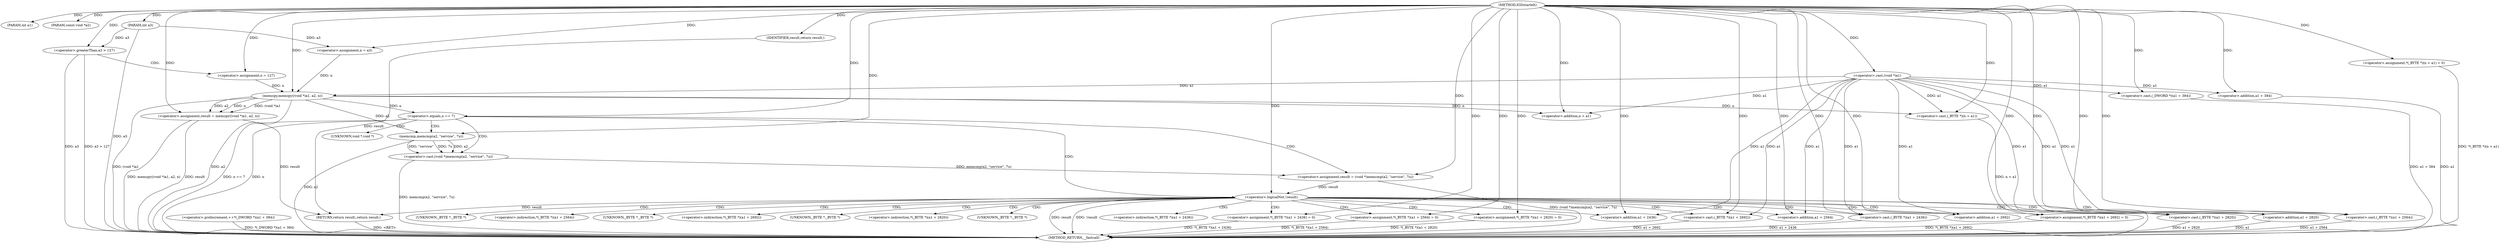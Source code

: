 digraph IGDstartelt {  
"1000103" [label = "(METHOD,IGDstartelt)" ]
"1000194" [label = "(METHOD_RETURN,__fastcall)" ]
"1000104" [label = "(PARAM,int a1)" ]
"1000105" [label = "(PARAM,const void *a2)" ]
"1000106" [label = "(PARAM,int a3)" ]
"1000110" [label = "(<operator>.assignment,n = a3)" ]
"1000114" [label = "(<operator>.greaterThan,a3 > 127)" ]
"1000117" [label = "(<operator>.assignment,n = 127)" ]
"1000120" [label = "(<operator>.assignment,result = memcpy((void *)a1, a2, n))" ]
"1000122" [label = "(memcpy,memcpy((void *)a1, a2, n))" ]
"1000123" [label = "(<operator>.cast,(void *)a1)" ]
"1000128" [label = "(<operator>.assignment,*(_BYTE *)(n + a1) = 0)" ]
"1000130" [label = "(<operator>.cast,(_BYTE *)(n + a1))" ]
"1000132" [label = "(<operator>.addition,n + a1)" ]
"1000136" [label = "(<operator>.preIncrement,++*(_DWORD *)(a1 + 384))" ]
"1000138" [label = "(<operator>.cast,(_DWORD *)(a1 + 384))" ]
"1000140" [label = "(<operator>.addition,a1 + 384)" ]
"1000144" [label = "(<operator>.equals,n == 7)" ]
"1000148" [label = "(<operator>.assignment,result = (void *)memcmp(a2, \"service\", 7u))" ]
"1000150" [label = "(<operator>.cast,(void *)memcmp(a2, \"service\", 7u))" ]
"1000152" [label = "(memcmp,memcmp(a2, \"service\", 7u))" ]
"1000157" [label = "(<operator>.logicalNot,!result)" ]
"1000160" [label = "(<operator>.assignment,*(_BYTE *)(a1 + 2436) = 0)" ]
"1000162" [label = "(<operator>.cast,(_BYTE *)(a1 + 2436))" ]
"1000164" [label = "(<operator>.addition,a1 + 2436)" ]
"1000168" [label = "(<operator>.assignment,*(_BYTE *)(a1 + 2564) = 0)" ]
"1000170" [label = "(<operator>.cast,(_BYTE *)(a1 + 2564))" ]
"1000172" [label = "(<operator>.addition,a1 + 2564)" ]
"1000176" [label = "(<operator>.assignment,*(_BYTE *)(a1 + 2692) = 0)" ]
"1000178" [label = "(<operator>.cast,(_BYTE *)(a1 + 2692))" ]
"1000180" [label = "(<operator>.addition,a1 + 2692)" ]
"1000184" [label = "(<operator>.assignment,*(_BYTE *)(a1 + 2820) = 0)" ]
"1000186" [label = "(<operator>.cast,(_BYTE *)(a1 + 2820))" ]
"1000188" [label = "(<operator>.addition,a1 + 2820)" ]
"1000192" [label = "(RETURN,return result;,return result;)" ]
"1000193" [label = "(IDENTIFIER,result,return result;)" ]
"1000151" [label = "(UNKNOWN,void *,void *)" ]
"1000161" [label = "(<operator>.indirection,*(_BYTE *)(a1 + 2436))" ]
"1000163" [label = "(UNKNOWN,_BYTE *,_BYTE *)" ]
"1000169" [label = "(<operator>.indirection,*(_BYTE *)(a1 + 2564))" ]
"1000171" [label = "(UNKNOWN,_BYTE *,_BYTE *)" ]
"1000177" [label = "(<operator>.indirection,*(_BYTE *)(a1 + 2692))" ]
"1000179" [label = "(UNKNOWN,_BYTE *,_BYTE *)" ]
"1000185" [label = "(<operator>.indirection,*(_BYTE *)(a1 + 2820))" ]
"1000187" [label = "(UNKNOWN,_BYTE *,_BYTE *)" ]
  "1000192" -> "1000194"  [ label = "DDG: <RET>"] 
  "1000162" -> "1000194"  [ label = "DDG: a1 + 2436"] 
  "1000188" -> "1000194"  [ label = "DDG: a1"] 
  "1000184" -> "1000194"  [ label = "DDG: *(_BYTE *)(a1 + 2820)"] 
  "1000186" -> "1000194"  [ label = "DDG: a1 + 2820"] 
  "1000114" -> "1000194"  [ label = "DDG: a3 > 127"] 
  "1000128" -> "1000194"  [ label = "DDG: *(_BYTE *)(n + a1)"] 
  "1000170" -> "1000194"  [ label = "DDG: a1 + 2564"] 
  "1000122" -> "1000194"  [ label = "DDG: (void *)a1"] 
  "1000144" -> "1000194"  [ label = "DDG: n == 7"] 
  "1000160" -> "1000194"  [ label = "DDG: *(_BYTE *)(a1 + 2436)"] 
  "1000120" -> "1000194"  [ label = "DDG: memcpy((void *)a1, a2, n)"] 
  "1000157" -> "1000194"  [ label = "DDG: !result"] 
  "1000150" -> "1000194"  [ label = "DDG: memcmp(a2, \"service\", 7u)"] 
  "1000120" -> "1000194"  [ label = "DDG: result"] 
  "1000136" -> "1000194"  [ label = "DDG: *(_DWORD *)(a1 + 384)"] 
  "1000152" -> "1000194"  [ label = "DDG: a2"] 
  "1000148" -> "1000194"  [ label = "DDG: (void *)memcmp(a2, \"service\", 7u)"] 
  "1000178" -> "1000194"  [ label = "DDG: a1 + 2692"] 
  "1000157" -> "1000194"  [ label = "DDG: result"] 
  "1000114" -> "1000194"  [ label = "DDG: a3"] 
  "1000140" -> "1000194"  [ label = "DDG: a1"] 
  "1000122" -> "1000194"  [ label = "DDG: a2"] 
  "1000176" -> "1000194"  [ label = "DDG: *(_BYTE *)(a1 + 2692)"] 
  "1000168" -> "1000194"  [ label = "DDG: *(_BYTE *)(a1 + 2564)"] 
  "1000138" -> "1000194"  [ label = "DDG: a1 + 384"] 
  "1000144" -> "1000194"  [ label = "DDG: n"] 
  "1000106" -> "1000194"  [ label = "DDG: a3"] 
  "1000130" -> "1000194"  [ label = "DDG: n + a1"] 
  "1000103" -> "1000104"  [ label = "DDG: "] 
  "1000103" -> "1000105"  [ label = "DDG: "] 
  "1000103" -> "1000106"  [ label = "DDG: "] 
  "1000106" -> "1000110"  [ label = "DDG: a3"] 
  "1000103" -> "1000110"  [ label = "DDG: "] 
  "1000106" -> "1000114"  [ label = "DDG: a3"] 
  "1000103" -> "1000114"  [ label = "DDG: "] 
  "1000103" -> "1000117"  [ label = "DDG: "] 
  "1000122" -> "1000120"  [ label = "DDG: (void *)a1"] 
  "1000122" -> "1000120"  [ label = "DDG: a2"] 
  "1000122" -> "1000120"  [ label = "DDG: n"] 
  "1000103" -> "1000120"  [ label = "DDG: "] 
  "1000123" -> "1000122"  [ label = "DDG: a1"] 
  "1000103" -> "1000123"  [ label = "DDG: "] 
  "1000103" -> "1000122"  [ label = "DDG: "] 
  "1000117" -> "1000122"  [ label = "DDG: n"] 
  "1000110" -> "1000122"  [ label = "DDG: n"] 
  "1000103" -> "1000128"  [ label = "DDG: "] 
  "1000122" -> "1000130"  [ label = "DDG: n"] 
  "1000103" -> "1000130"  [ label = "DDG: "] 
  "1000123" -> "1000130"  [ label = "DDG: a1"] 
  "1000122" -> "1000132"  [ label = "DDG: n"] 
  "1000103" -> "1000132"  [ label = "DDG: "] 
  "1000123" -> "1000132"  [ label = "DDG: a1"] 
  "1000103" -> "1000138"  [ label = "DDG: "] 
  "1000123" -> "1000138"  [ label = "DDG: a1"] 
  "1000103" -> "1000140"  [ label = "DDG: "] 
  "1000123" -> "1000140"  [ label = "DDG: a1"] 
  "1000103" -> "1000144"  [ label = "DDG: "] 
  "1000122" -> "1000144"  [ label = "DDG: n"] 
  "1000150" -> "1000148"  [ label = "DDG: memcmp(a2, \"service\", 7u)"] 
  "1000103" -> "1000148"  [ label = "DDG: "] 
  "1000152" -> "1000150"  [ label = "DDG: a2"] 
  "1000152" -> "1000150"  [ label = "DDG: \"service\""] 
  "1000152" -> "1000150"  [ label = "DDG: 7u"] 
  "1000122" -> "1000152"  [ label = "DDG: a2"] 
  "1000103" -> "1000152"  [ label = "DDG: "] 
  "1000148" -> "1000157"  [ label = "DDG: result"] 
  "1000103" -> "1000157"  [ label = "DDG: "] 
  "1000103" -> "1000160"  [ label = "DDG: "] 
  "1000103" -> "1000162"  [ label = "DDG: "] 
  "1000123" -> "1000162"  [ label = "DDG: a1"] 
  "1000103" -> "1000164"  [ label = "DDG: "] 
  "1000123" -> "1000164"  [ label = "DDG: a1"] 
  "1000103" -> "1000168"  [ label = "DDG: "] 
  "1000103" -> "1000170"  [ label = "DDG: "] 
  "1000123" -> "1000170"  [ label = "DDG: a1"] 
  "1000103" -> "1000172"  [ label = "DDG: "] 
  "1000123" -> "1000172"  [ label = "DDG: a1"] 
  "1000103" -> "1000176"  [ label = "DDG: "] 
  "1000103" -> "1000178"  [ label = "DDG: "] 
  "1000123" -> "1000178"  [ label = "DDG: a1"] 
  "1000103" -> "1000180"  [ label = "DDG: "] 
  "1000123" -> "1000180"  [ label = "DDG: a1"] 
  "1000103" -> "1000184"  [ label = "DDG: "] 
  "1000103" -> "1000186"  [ label = "DDG: "] 
  "1000123" -> "1000186"  [ label = "DDG: a1"] 
  "1000103" -> "1000188"  [ label = "DDG: "] 
  "1000123" -> "1000188"  [ label = "DDG: a1"] 
  "1000193" -> "1000192"  [ label = "DDG: result"] 
  "1000120" -> "1000192"  [ label = "DDG: result"] 
  "1000157" -> "1000192"  [ label = "DDG: result"] 
  "1000103" -> "1000193"  [ label = "DDG: "] 
  "1000114" -> "1000117"  [ label = "CDG: "] 
  "1000144" -> "1000157"  [ label = "CDG: "] 
  "1000144" -> "1000152"  [ label = "CDG: "] 
  "1000144" -> "1000151"  [ label = "CDG: "] 
  "1000144" -> "1000150"  [ label = "CDG: "] 
  "1000144" -> "1000148"  [ label = "CDG: "] 
  "1000157" -> "1000176"  [ label = "CDG: "] 
  "1000157" -> "1000172"  [ label = "CDG: "] 
  "1000157" -> "1000171"  [ label = "CDG: "] 
  "1000157" -> "1000170"  [ label = "CDG: "] 
  "1000157" -> "1000169"  [ label = "CDG: "] 
  "1000157" -> "1000168"  [ label = "CDG: "] 
  "1000157" -> "1000164"  [ label = "CDG: "] 
  "1000157" -> "1000163"  [ label = "CDG: "] 
  "1000157" -> "1000162"  [ label = "CDG: "] 
  "1000157" -> "1000161"  [ label = "CDG: "] 
  "1000157" -> "1000188"  [ label = "CDG: "] 
  "1000157" -> "1000187"  [ label = "CDG: "] 
  "1000157" -> "1000186"  [ label = "CDG: "] 
  "1000157" -> "1000185"  [ label = "CDG: "] 
  "1000157" -> "1000184"  [ label = "CDG: "] 
  "1000157" -> "1000180"  [ label = "CDG: "] 
  "1000157" -> "1000179"  [ label = "CDG: "] 
  "1000157" -> "1000178"  [ label = "CDG: "] 
  "1000157" -> "1000177"  [ label = "CDG: "] 
  "1000157" -> "1000160"  [ label = "CDG: "] 
}
